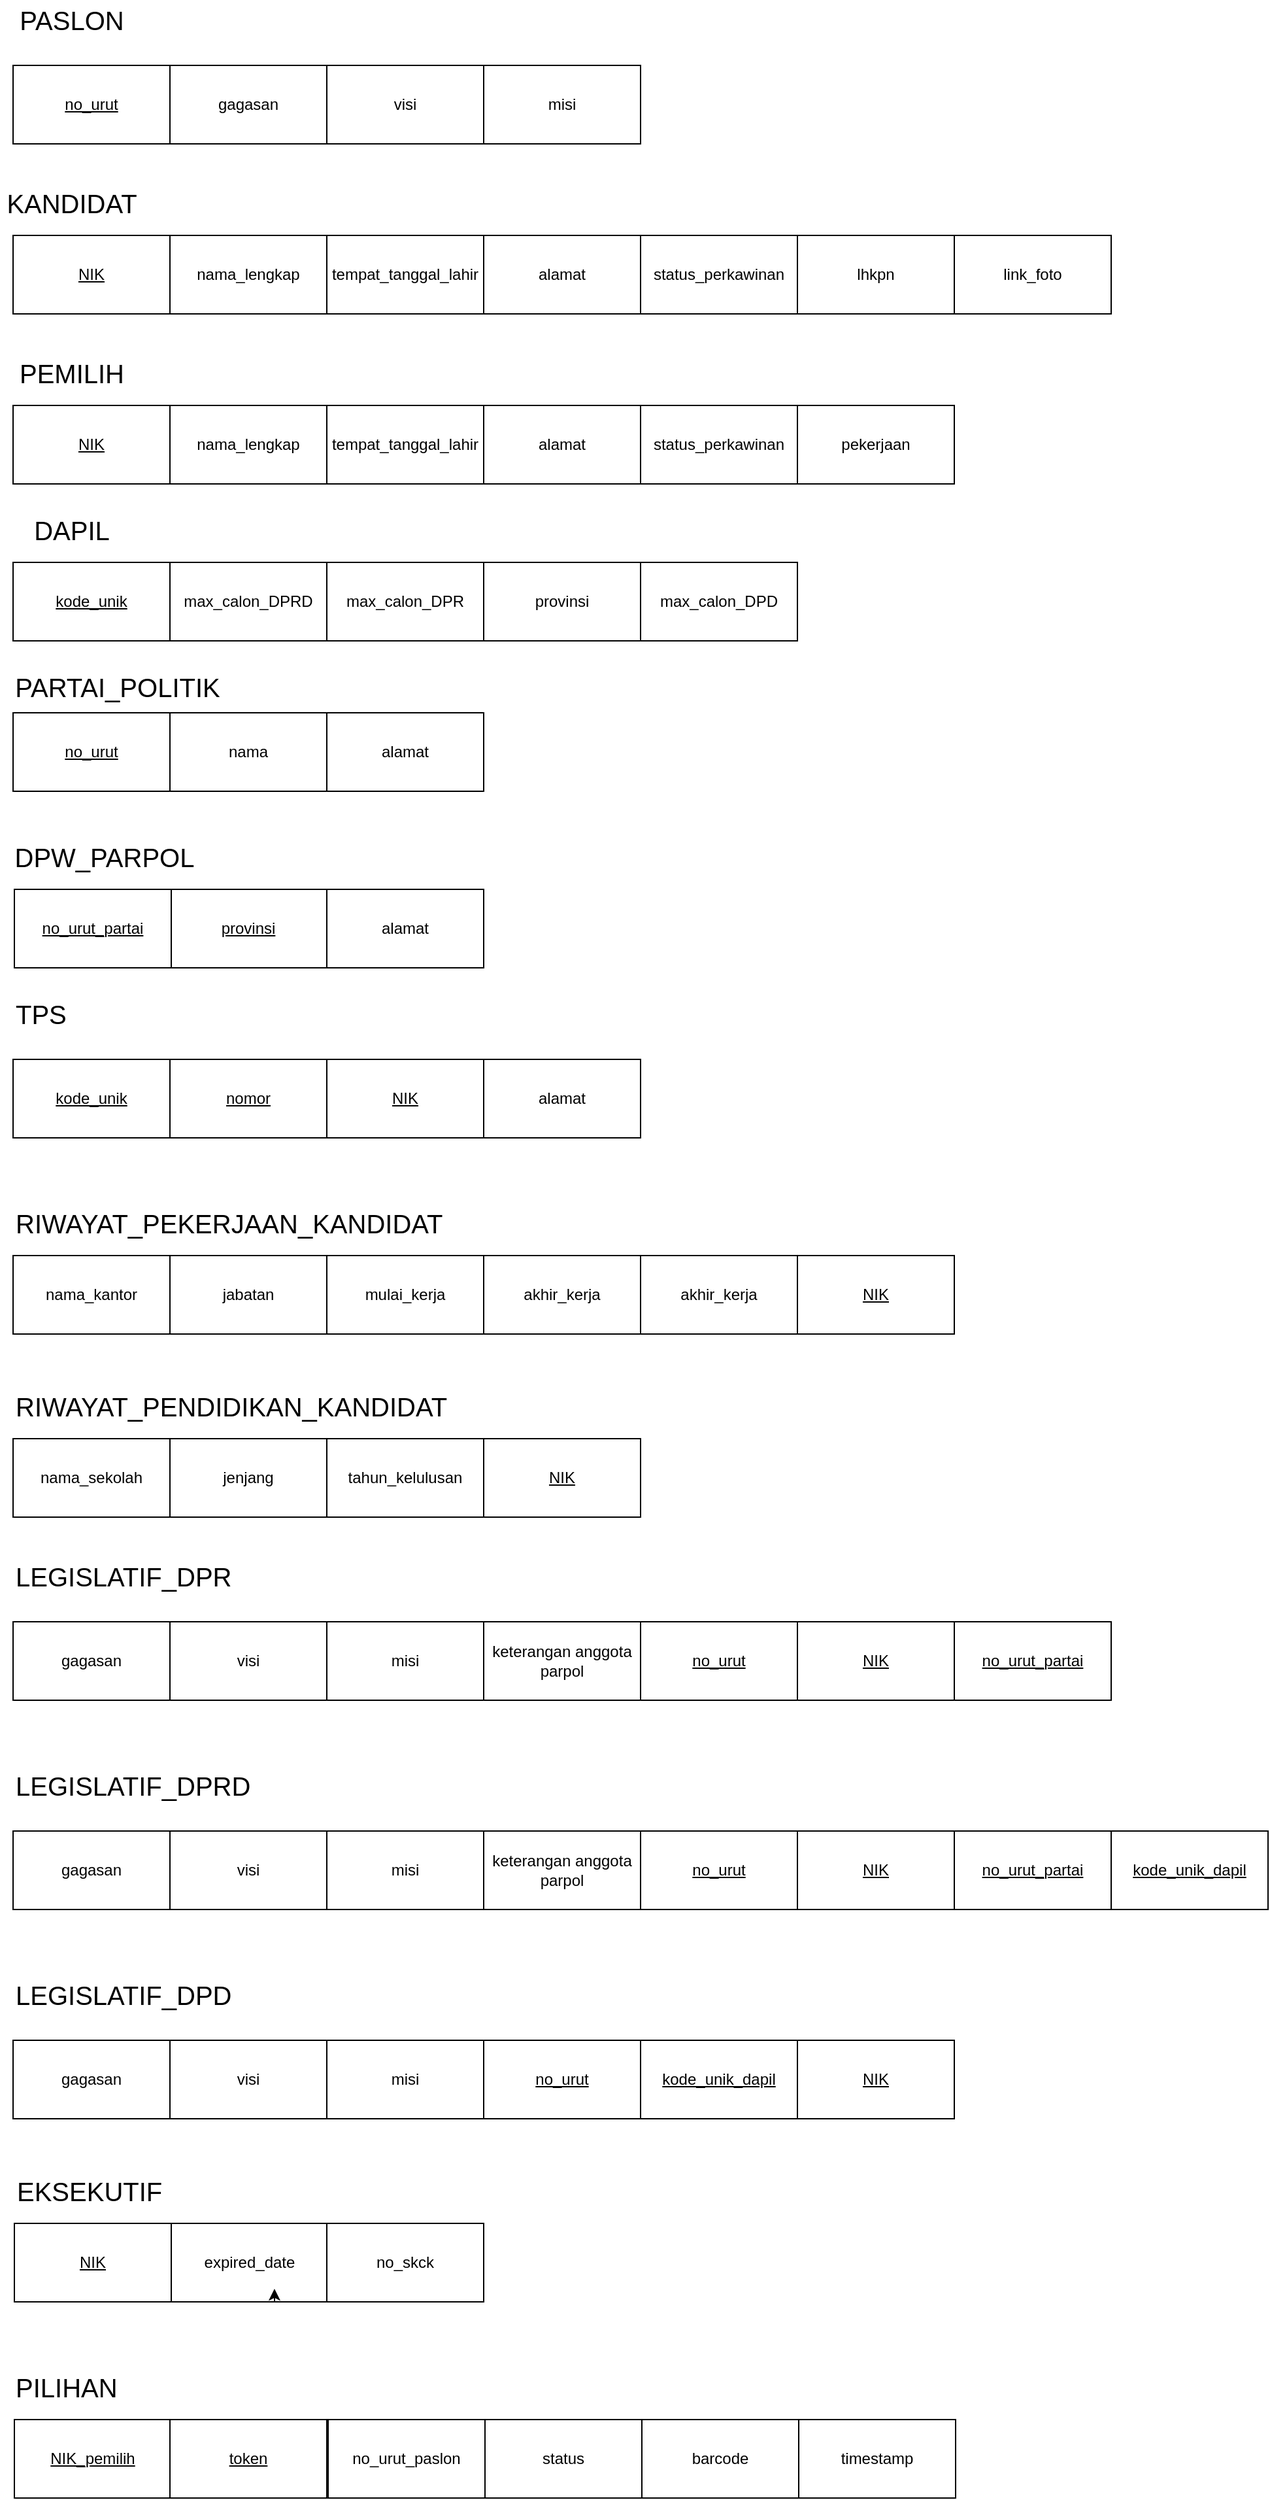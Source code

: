 <mxfile version="24.0.1" type="github">
  <diagram name="Page-1" id="29IbZUK5nLMqWAKEhT4y">
    <mxGraphModel dx="978" dy="482" grid="1" gridSize="10" guides="1" tooltips="1" connect="1" arrows="1" fold="1" page="1" pageScale="1" pageWidth="827" pageHeight="1169" math="0" shadow="0">
      <root>
        <mxCell id="0" />
        <mxCell id="1" parent="0" />
        <mxCell id="_uWPzjZglegu2zwNNhxl-1" value="no_urut" style="rounded=0;whiteSpace=wrap;html=1;fontStyle=4" vertex="1" parent="1">
          <mxGeometry x="70" y="90" width="120" height="60" as="geometry" />
        </mxCell>
        <mxCell id="_uWPzjZglegu2zwNNhxl-2" value="gagasan" style="rounded=0;whiteSpace=wrap;html=1;" vertex="1" parent="1">
          <mxGeometry x="190" y="90" width="120" height="60" as="geometry" />
        </mxCell>
        <mxCell id="_uWPzjZglegu2zwNNhxl-3" value="visi" style="rounded=0;whiteSpace=wrap;html=1;" vertex="1" parent="1">
          <mxGeometry x="310" y="90" width="120" height="60" as="geometry" />
        </mxCell>
        <mxCell id="_uWPzjZglegu2zwNNhxl-4" value="misi" style="rounded=0;whiteSpace=wrap;html=1;" vertex="1" parent="1">
          <mxGeometry x="430" y="90" width="120" height="60" as="geometry" />
        </mxCell>
        <mxCell id="_uWPzjZglegu2zwNNhxl-5" value="PASLON" style="text;html=1;align=center;verticalAlign=middle;whiteSpace=wrap;rounded=0;fontSize=20;" vertex="1" parent="1">
          <mxGeometry x="60" y="40" width="110" height="30" as="geometry" />
        </mxCell>
        <mxCell id="_uWPzjZglegu2zwNNhxl-7" value="NIK" style="rounded=0;whiteSpace=wrap;html=1;fontStyle=4" vertex="1" parent="1">
          <mxGeometry x="70" y="220" width="120" height="60" as="geometry" />
        </mxCell>
        <mxCell id="_uWPzjZglegu2zwNNhxl-8" value="nama_lengkap" style="rounded=0;whiteSpace=wrap;html=1;" vertex="1" parent="1">
          <mxGeometry x="190" y="220" width="120" height="60" as="geometry" />
        </mxCell>
        <mxCell id="_uWPzjZglegu2zwNNhxl-9" value="tempat_tanggal_lahir" style="rounded=0;whiteSpace=wrap;html=1;" vertex="1" parent="1">
          <mxGeometry x="310" y="220" width="120" height="60" as="geometry" />
        </mxCell>
        <mxCell id="_uWPzjZglegu2zwNNhxl-10" value="alamat" style="rounded=0;whiteSpace=wrap;html=1;" vertex="1" parent="1">
          <mxGeometry x="430" y="220" width="120" height="60" as="geometry" />
        </mxCell>
        <mxCell id="_uWPzjZglegu2zwNNhxl-11" value="status_perkawinan" style="rounded=0;whiteSpace=wrap;html=1;" vertex="1" parent="1">
          <mxGeometry x="550" y="220" width="120" height="60" as="geometry" />
        </mxCell>
        <mxCell id="_uWPzjZglegu2zwNNhxl-12" value="lhkpn" style="rounded=0;whiteSpace=wrap;html=1;" vertex="1" parent="1">
          <mxGeometry x="670" y="220" width="120" height="60" as="geometry" />
        </mxCell>
        <mxCell id="_uWPzjZglegu2zwNNhxl-13" value="link_foto" style="rounded=0;whiteSpace=wrap;html=1;" vertex="1" parent="1">
          <mxGeometry x="790" y="220" width="120" height="60" as="geometry" />
        </mxCell>
        <mxCell id="_uWPzjZglegu2zwNNhxl-14" value="NIK" style="rounded=0;whiteSpace=wrap;html=1;fontStyle=4" vertex="1" parent="1">
          <mxGeometry x="70" y="350" width="120" height="60" as="geometry" />
        </mxCell>
        <mxCell id="_uWPzjZglegu2zwNNhxl-15" value="KANDIDAT" style="text;html=1;align=center;verticalAlign=middle;whiteSpace=wrap;rounded=0;fontSize=20;" vertex="1" parent="1">
          <mxGeometry x="70" y="180" width="90" height="30" as="geometry" />
        </mxCell>
        <mxCell id="_uWPzjZglegu2zwNNhxl-16" value="nama_lengkap" style="rounded=0;whiteSpace=wrap;html=1;" vertex="1" parent="1">
          <mxGeometry x="190" y="350" width="120" height="60" as="geometry" />
        </mxCell>
        <mxCell id="_uWPzjZglegu2zwNNhxl-18" value="tempat_tanggal_lahir" style="rounded=0;whiteSpace=wrap;html=1;" vertex="1" parent="1">
          <mxGeometry x="310" y="350" width="120" height="60" as="geometry" />
        </mxCell>
        <mxCell id="_uWPzjZglegu2zwNNhxl-19" value="alamat" style="rounded=0;whiteSpace=wrap;html=1;" vertex="1" parent="1">
          <mxGeometry x="430" y="350" width="120" height="60" as="geometry" />
        </mxCell>
        <mxCell id="_uWPzjZglegu2zwNNhxl-20" value="status_perkawinan" style="rounded=0;whiteSpace=wrap;html=1;" vertex="1" parent="1">
          <mxGeometry x="550" y="350" width="120" height="60" as="geometry" />
        </mxCell>
        <mxCell id="_uWPzjZglegu2zwNNhxl-21" value="pekerjaan" style="rounded=0;whiteSpace=wrap;html=1;" vertex="1" parent="1">
          <mxGeometry x="670" y="350" width="120" height="60" as="geometry" />
        </mxCell>
        <mxCell id="_uWPzjZglegu2zwNNhxl-22" value="max_calon_DPD" style="rounded=0;whiteSpace=wrap;html=1;" vertex="1" parent="1">
          <mxGeometry x="550" y="470" width="120" height="60" as="geometry" />
        </mxCell>
        <mxCell id="_uWPzjZglegu2zwNNhxl-23" value="PEMILIH" style="text;html=1;align=center;verticalAlign=middle;whiteSpace=wrap;rounded=0;fontSize=20;" vertex="1" parent="1">
          <mxGeometry x="70" y="310" width="90" height="30" as="geometry" />
        </mxCell>
        <mxCell id="_uWPzjZglegu2zwNNhxl-24" value="max_calon_DPRD" style="rounded=0;whiteSpace=wrap;html=1;" vertex="1" parent="1">
          <mxGeometry x="190" y="470" width="120" height="60" as="geometry" />
        </mxCell>
        <mxCell id="_uWPzjZglegu2zwNNhxl-25" value="max_calon_DPR" style="rounded=0;whiteSpace=wrap;html=1;" vertex="1" parent="1">
          <mxGeometry x="310" y="470" width="120" height="60" as="geometry" />
        </mxCell>
        <mxCell id="_uWPzjZglegu2zwNNhxl-26" value="provinsi" style="rounded=0;whiteSpace=wrap;html=1;" vertex="1" parent="1">
          <mxGeometry x="430" y="470" width="120" height="60" as="geometry" />
        </mxCell>
        <mxCell id="_uWPzjZglegu2zwNNhxl-27" value="kode_unik" style="rounded=0;whiteSpace=wrap;html=1;fontStyle=4" vertex="1" parent="1">
          <mxGeometry x="70" y="470" width="120" height="60" as="geometry" />
        </mxCell>
        <mxCell id="_uWPzjZglegu2zwNNhxl-28" value="DAPIL" style="text;html=1;align=center;verticalAlign=middle;whiteSpace=wrap;rounded=0;fontSize=20;" vertex="1" parent="1">
          <mxGeometry x="70" y="430" width="90" height="30" as="geometry" />
        </mxCell>
        <mxCell id="_uWPzjZglegu2zwNNhxl-29" value="no_urut" style="rounded=0;whiteSpace=wrap;html=1;fontStyle=4" vertex="1" parent="1">
          <mxGeometry x="70" y="585" width="120" height="60" as="geometry" />
        </mxCell>
        <mxCell id="_uWPzjZglegu2zwNNhxl-30" value="nama" style="rounded=0;whiteSpace=wrap;html=1;" vertex="1" parent="1">
          <mxGeometry x="190" y="585" width="120" height="60" as="geometry" />
        </mxCell>
        <mxCell id="_uWPzjZglegu2zwNNhxl-31" value="alamat" style="rounded=0;whiteSpace=wrap;html=1;" vertex="1" parent="1">
          <mxGeometry x="310" y="585" width="120" height="60" as="geometry" />
        </mxCell>
        <mxCell id="_uWPzjZglegu2zwNNhxl-32" value="PARTAI_POLITIK" style="text;html=1;align=center;verticalAlign=middle;whiteSpace=wrap;rounded=0;fontSize=20;" vertex="1" parent="1">
          <mxGeometry x="70" y="550" width="160" height="30" as="geometry" />
        </mxCell>
        <mxCell id="_uWPzjZglegu2zwNNhxl-36" value="provinsi" style="rounded=0;whiteSpace=wrap;html=1;fontStyle=4" vertex="1" parent="1">
          <mxGeometry x="190" y="720" width="120" height="60" as="geometry" />
        </mxCell>
        <mxCell id="_uWPzjZglegu2zwNNhxl-37" value="no_urut_partai" style="rounded=0;whiteSpace=wrap;html=1;fontStyle=4" vertex="1" parent="1">
          <mxGeometry x="71" y="720" width="120" height="60" as="geometry" />
        </mxCell>
        <mxCell id="_uWPzjZglegu2zwNNhxl-38" value="alamat" style="rounded=0;whiteSpace=wrap;html=1;" vertex="1" parent="1">
          <mxGeometry x="310" y="720" width="120" height="60" as="geometry" />
        </mxCell>
        <mxCell id="_uWPzjZglegu2zwNNhxl-39" value="DPW_PARPOL" style="text;html=1;align=center;verticalAlign=middle;whiteSpace=wrap;rounded=0;fontSize=20;" vertex="1" parent="1">
          <mxGeometry x="60" y="680" width="160" height="30" as="geometry" />
        </mxCell>
        <mxCell id="_uWPzjZglegu2zwNNhxl-40" value="alamat" style="rounded=0;whiteSpace=wrap;html=1;" vertex="1" parent="1">
          <mxGeometry x="430" y="850" width="120" height="60" as="geometry" />
        </mxCell>
        <mxCell id="_uWPzjZglegu2zwNNhxl-41" value="nomor" style="rounded=0;whiteSpace=wrap;html=1;fontStyle=4" vertex="1" parent="1">
          <mxGeometry x="190" y="850" width="120" height="60" as="geometry" />
        </mxCell>
        <mxCell id="_uWPzjZglegu2zwNNhxl-42" value="kode_unik" style="rounded=0;whiteSpace=wrap;html=1;fontStyle=4" vertex="1" parent="1">
          <mxGeometry x="70" y="850" width="120" height="60" as="geometry" />
        </mxCell>
        <mxCell id="_uWPzjZglegu2zwNNhxl-43" value="TPS" style="text;html=1;align=left;verticalAlign=middle;whiteSpace=wrap;rounded=0;fontSize=20;" vertex="1" parent="1">
          <mxGeometry x="70" y="800" width="160" height="30" as="geometry" />
        </mxCell>
        <mxCell id="_uWPzjZglegu2zwNNhxl-44" value="NIK" style="rounded=0;whiteSpace=wrap;html=1;fontStyle=4" vertex="1" parent="1">
          <mxGeometry x="310" y="850" width="120" height="60" as="geometry" />
        </mxCell>
        <mxCell id="_uWPzjZglegu2zwNNhxl-45" value="nama_kantor" style="rounded=0;whiteSpace=wrap;html=1;fontStyle=0" vertex="1" parent="1">
          <mxGeometry x="70" y="1000" width="120" height="60" as="geometry" />
        </mxCell>
        <mxCell id="_uWPzjZglegu2zwNNhxl-46" value="jabatan" style="rounded=0;whiteSpace=wrap;html=1;fontStyle=0" vertex="1" parent="1">
          <mxGeometry x="190" y="1000" width="120" height="60" as="geometry" />
        </mxCell>
        <mxCell id="_uWPzjZglegu2zwNNhxl-47" value="mulai_kerja" style="rounded=0;whiteSpace=wrap;html=1;fontStyle=0" vertex="1" parent="1">
          <mxGeometry x="310" y="1000" width="120" height="60" as="geometry" />
        </mxCell>
        <mxCell id="_uWPzjZglegu2zwNNhxl-48" value="akhir_kerja" style="rounded=0;whiteSpace=wrap;html=1;fontStyle=0" vertex="1" parent="1">
          <mxGeometry x="430" y="1000" width="120" height="60" as="geometry" />
        </mxCell>
        <mxCell id="_uWPzjZglegu2zwNNhxl-50" value="RIWAYAT_PEKERJAAN_KANDIDAT" style="text;html=1;align=left;verticalAlign=middle;whiteSpace=wrap;rounded=0;fontSize=20;" vertex="1" parent="1">
          <mxGeometry x="70" y="960" width="330" height="30" as="geometry" />
        </mxCell>
        <mxCell id="_uWPzjZglegu2zwNNhxl-51" value="akhir_kerja" style="rounded=0;whiteSpace=wrap;html=1;fontStyle=0" vertex="1" parent="1">
          <mxGeometry x="550" y="1000" width="120" height="60" as="geometry" />
        </mxCell>
        <mxCell id="_uWPzjZglegu2zwNNhxl-52" value="NIK" style="rounded=0;whiteSpace=wrap;html=1;fontStyle=4" vertex="1" parent="1">
          <mxGeometry x="670" y="1000" width="120" height="60" as="geometry" />
        </mxCell>
        <mxCell id="_uWPzjZglegu2zwNNhxl-53" value="nama_sekolah" style="rounded=0;whiteSpace=wrap;html=1;fontStyle=0" vertex="1" parent="1">
          <mxGeometry x="70" y="1140" width="120" height="60" as="geometry" />
        </mxCell>
        <mxCell id="_uWPzjZglegu2zwNNhxl-54" value="jenjang" style="rounded=0;whiteSpace=wrap;html=1;fontStyle=0" vertex="1" parent="1">
          <mxGeometry x="190" y="1140" width="120" height="60" as="geometry" />
        </mxCell>
        <mxCell id="_uWPzjZglegu2zwNNhxl-55" value="tahun_kelulusan" style="rounded=0;whiteSpace=wrap;html=1;fontStyle=0" vertex="1" parent="1">
          <mxGeometry x="310" y="1140" width="120" height="60" as="geometry" />
        </mxCell>
        <mxCell id="_uWPzjZglegu2zwNNhxl-56" value="RIWAYAT_PENDIDIKAN_KANDIDAT" style="text;html=1;align=left;verticalAlign=middle;whiteSpace=wrap;rounded=0;fontSize=20;" vertex="1" parent="1">
          <mxGeometry x="70" y="1100" width="330" height="30" as="geometry" />
        </mxCell>
        <mxCell id="_uWPzjZglegu2zwNNhxl-57" value="NIK" style="rounded=0;whiteSpace=wrap;html=1;fontStyle=4" vertex="1" parent="1">
          <mxGeometry x="430" y="1140" width="120" height="60" as="geometry" />
        </mxCell>
        <mxCell id="_uWPzjZglegu2zwNNhxl-58" value="gagasan" style="rounded=0;whiteSpace=wrap;html=1;fontStyle=0" vertex="1" parent="1">
          <mxGeometry x="70" y="1280" width="120" height="60" as="geometry" />
        </mxCell>
        <mxCell id="_uWPzjZglegu2zwNNhxl-59" value="LEGISLATIF_DPR" style="text;html=1;align=left;verticalAlign=middle;whiteSpace=wrap;rounded=0;fontSize=20;" vertex="1" parent="1">
          <mxGeometry x="70" y="1230" width="330" height="30" as="geometry" />
        </mxCell>
        <mxCell id="_uWPzjZglegu2zwNNhxl-60" value="visi" style="rounded=0;whiteSpace=wrap;html=1;fontStyle=0" vertex="1" parent="1">
          <mxGeometry x="190" y="1280" width="120" height="60" as="geometry" />
        </mxCell>
        <mxCell id="_uWPzjZglegu2zwNNhxl-61" value="misi" style="rounded=0;whiteSpace=wrap;html=1;fontStyle=0" vertex="1" parent="1">
          <mxGeometry x="310" y="1280" width="120" height="60" as="geometry" />
        </mxCell>
        <mxCell id="_uWPzjZglegu2zwNNhxl-62" value="keterangan anggota parpol" style="rounded=0;whiteSpace=wrap;html=1;fontStyle=0" vertex="1" parent="1">
          <mxGeometry x="430" y="1280" width="120" height="60" as="geometry" />
        </mxCell>
        <mxCell id="_uWPzjZglegu2zwNNhxl-63" value="no_urut" style="rounded=0;whiteSpace=wrap;html=1;fontStyle=4" vertex="1" parent="1">
          <mxGeometry x="550" y="1280" width="120" height="60" as="geometry" />
        </mxCell>
        <mxCell id="_uWPzjZglegu2zwNNhxl-64" value="NIK" style="rounded=0;whiteSpace=wrap;html=1;fontStyle=4" vertex="1" parent="1">
          <mxGeometry x="670" y="1280" width="120" height="60" as="geometry" />
        </mxCell>
        <mxCell id="_uWPzjZglegu2zwNNhxl-65" value="no_urut_partai" style="rounded=0;whiteSpace=wrap;html=1;fontStyle=4" vertex="1" parent="1">
          <mxGeometry x="790" y="1280" width="120" height="60" as="geometry" />
        </mxCell>
        <mxCell id="_uWPzjZglegu2zwNNhxl-74" value="no_urut_partai" style="rounded=0;whiteSpace=wrap;html=1;fontStyle=4" vertex="1" parent="1">
          <mxGeometry x="790" y="1440" width="120" height="60" as="geometry" />
        </mxCell>
        <mxCell id="_uWPzjZglegu2zwNNhxl-75" value="NIK" style="rounded=0;whiteSpace=wrap;html=1;fontStyle=4" vertex="1" parent="1">
          <mxGeometry x="670" y="1440" width="120" height="60" as="geometry" />
        </mxCell>
        <mxCell id="_uWPzjZglegu2zwNNhxl-76" value="no_urut" style="rounded=0;whiteSpace=wrap;html=1;fontStyle=4" vertex="1" parent="1">
          <mxGeometry x="550" y="1440" width="120" height="60" as="geometry" />
        </mxCell>
        <mxCell id="_uWPzjZglegu2zwNNhxl-77" value="keterangan anggota parpol" style="rounded=0;whiteSpace=wrap;html=1;fontStyle=0" vertex="1" parent="1">
          <mxGeometry x="430" y="1440" width="120" height="60" as="geometry" />
        </mxCell>
        <mxCell id="_uWPzjZglegu2zwNNhxl-78" value="misi" style="rounded=0;whiteSpace=wrap;html=1;fontStyle=0" vertex="1" parent="1">
          <mxGeometry x="310" y="1440" width="120" height="60" as="geometry" />
        </mxCell>
        <mxCell id="_uWPzjZglegu2zwNNhxl-79" value="visi" style="rounded=0;whiteSpace=wrap;html=1;fontStyle=0" vertex="1" parent="1">
          <mxGeometry x="190" y="1440" width="120" height="60" as="geometry" />
        </mxCell>
        <mxCell id="_uWPzjZglegu2zwNNhxl-80" value="gagasan" style="rounded=0;whiteSpace=wrap;html=1;fontStyle=0" vertex="1" parent="1">
          <mxGeometry x="70" y="1440" width="120" height="60" as="geometry" />
        </mxCell>
        <mxCell id="_uWPzjZglegu2zwNNhxl-81" value="LEGISLATIF_DPRD" style="text;html=1;align=left;verticalAlign=middle;whiteSpace=wrap;rounded=0;fontSize=20;" vertex="1" parent="1">
          <mxGeometry x="70" y="1390" width="330" height="30" as="geometry" />
        </mxCell>
        <mxCell id="_uWPzjZglegu2zwNNhxl-82" value="kode_unik_dapil" style="rounded=0;whiteSpace=wrap;html=1;fontStyle=4" vertex="1" parent="1">
          <mxGeometry x="910" y="1440" width="120" height="60" as="geometry" />
        </mxCell>
        <mxCell id="_uWPzjZglegu2zwNNhxl-83" value="LEGISLATIF_DPD" style="text;html=1;align=left;verticalAlign=middle;whiteSpace=wrap;rounded=0;fontSize=20;" vertex="1" parent="1">
          <mxGeometry x="70" y="1550" width="330" height="30" as="geometry" />
        </mxCell>
        <mxCell id="_uWPzjZglegu2zwNNhxl-85" value="gagasan" style="rounded=0;whiteSpace=wrap;html=1;fontStyle=0" vertex="1" parent="1">
          <mxGeometry x="70" y="1600" width="120" height="60" as="geometry" />
        </mxCell>
        <mxCell id="_uWPzjZglegu2zwNNhxl-88" value="visi" style="rounded=0;whiteSpace=wrap;html=1;fontStyle=0" vertex="1" parent="1">
          <mxGeometry x="190" y="1600" width="120" height="60" as="geometry" />
        </mxCell>
        <mxCell id="_uWPzjZglegu2zwNNhxl-90" value="misi" style="rounded=0;whiteSpace=wrap;html=1;fontStyle=0" vertex="1" parent="1">
          <mxGeometry x="310" y="1600" width="120" height="60" as="geometry" />
        </mxCell>
        <mxCell id="_uWPzjZglegu2zwNNhxl-91" value="no_urut" style="rounded=0;whiteSpace=wrap;html=1;fontStyle=4" vertex="1" parent="1">
          <mxGeometry x="430" y="1600" width="120" height="60" as="geometry" />
        </mxCell>
        <mxCell id="_uWPzjZglegu2zwNNhxl-92" value="kode_unik_dapil" style="rounded=0;whiteSpace=wrap;html=1;fontStyle=4" vertex="1" parent="1">
          <mxGeometry x="550" y="1600" width="120" height="60" as="geometry" />
        </mxCell>
        <mxCell id="_uWPzjZglegu2zwNNhxl-95" value="NIK" style="rounded=0;whiteSpace=wrap;html=1;fontStyle=4" vertex="1" parent="1">
          <mxGeometry x="670" y="1600" width="120" height="60" as="geometry" />
        </mxCell>
        <mxCell id="_uWPzjZglegu2zwNNhxl-96" value="NIK" style="rounded=0;whiteSpace=wrap;html=1;fontStyle=4" vertex="1" parent="1">
          <mxGeometry x="71" y="1740" width="120" height="60" as="geometry" />
        </mxCell>
        <mxCell id="_uWPzjZglegu2zwNNhxl-97" value="expired_date" style="rounded=0;whiteSpace=wrap;html=1;fontStyle=0" vertex="1" parent="1">
          <mxGeometry x="191" y="1740" width="120" height="60" as="geometry" />
        </mxCell>
        <mxCell id="_uWPzjZglegu2zwNNhxl-98" style="edgeStyle=orthogonalEdgeStyle;rounded=0;orthogonalLoop=1;jettySize=auto;html=1;exitX=0.75;exitY=1;exitDx=0;exitDy=0;entryX=0.658;entryY=0.833;entryDx=0;entryDy=0;entryPerimeter=0;" edge="1" parent="1" source="_uWPzjZglegu2zwNNhxl-97" target="_uWPzjZglegu2zwNNhxl-97">
          <mxGeometry relative="1" as="geometry" />
        </mxCell>
        <mxCell id="_uWPzjZglegu2zwNNhxl-99" style="edgeStyle=orthogonalEdgeStyle;rounded=0;orthogonalLoop=1;jettySize=auto;html=1;exitX=0.75;exitY=1;exitDx=0;exitDy=0;entryX=0.658;entryY=0.833;entryDx=0;entryDy=0;entryPerimeter=0;" edge="1" source="_uWPzjZglegu2zwNNhxl-100" target="_uWPzjZglegu2zwNNhxl-100" parent="1">
          <mxGeometry relative="1" as="geometry" />
        </mxCell>
        <mxCell id="_uWPzjZglegu2zwNNhxl-100" value="no_skck" style="rounded=0;whiteSpace=wrap;html=1;fontStyle=0" vertex="1" parent="1">
          <mxGeometry x="310" y="1740" width="120" height="60" as="geometry" />
        </mxCell>
        <mxCell id="_uWPzjZglegu2zwNNhxl-101" value="EKSEKUTIF" style="text;html=1;align=left;verticalAlign=middle;whiteSpace=wrap;rounded=0;fontSize=20;" vertex="1" parent="1">
          <mxGeometry x="71" y="1700" width="330" height="30" as="geometry" />
        </mxCell>
        <mxCell id="_uWPzjZglegu2zwNNhxl-102" value="NIK_pemilih" style="rounded=0;whiteSpace=wrap;html=1;fontStyle=4" vertex="1" parent="1">
          <mxGeometry x="71" y="1890" width="120" height="60" as="geometry" />
        </mxCell>
        <mxCell id="_uWPzjZglegu2zwNNhxl-103" value="token" style="rounded=0;whiteSpace=wrap;html=1;fontStyle=4" vertex="1" parent="1">
          <mxGeometry x="190" y="1890" width="120" height="60" as="geometry" />
        </mxCell>
        <mxCell id="_uWPzjZglegu2zwNNhxl-104" value="no_urut_paslon" style="rounded=0;whiteSpace=wrap;html=1;fontStyle=0" vertex="1" parent="1">
          <mxGeometry x="311" y="1890" width="120" height="60" as="geometry" />
        </mxCell>
        <mxCell id="_uWPzjZglegu2zwNNhxl-105" value="status" style="rounded=0;whiteSpace=wrap;html=1;fontStyle=0" vertex="1" parent="1">
          <mxGeometry x="431" y="1890" width="120" height="60" as="geometry" />
        </mxCell>
        <mxCell id="_uWPzjZglegu2zwNNhxl-106" value="barcode" style="rounded=0;whiteSpace=wrap;html=1;fontStyle=0" vertex="1" parent="1">
          <mxGeometry x="551" y="1890" width="120" height="60" as="geometry" />
        </mxCell>
        <mxCell id="_uWPzjZglegu2zwNNhxl-107" value="PILIHAN" style="text;html=1;align=left;verticalAlign=middle;whiteSpace=wrap;rounded=0;fontSize=20;" vertex="1" parent="1">
          <mxGeometry x="70" y="1850" width="330" height="30" as="geometry" />
        </mxCell>
        <mxCell id="_uWPzjZglegu2zwNNhxl-109" value="timestamp" style="rounded=0;whiteSpace=wrap;html=1;fontStyle=0" vertex="1" parent="1">
          <mxGeometry x="671" y="1890" width="120" height="60" as="geometry" />
        </mxCell>
      </root>
    </mxGraphModel>
  </diagram>
</mxfile>
